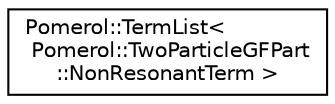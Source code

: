 digraph "Graphical Class Hierarchy"
{
  edge [fontname="Helvetica",fontsize="10",labelfontname="Helvetica",labelfontsize="10"];
  node [fontname="Helvetica",fontsize="10",shape=record];
  rankdir="LR";
  Node0 [label="Pomerol::TermList\<\l Pomerol::TwoParticleGFPart\l::NonResonantTerm \>",height=0.2,width=0.4,color="black", fillcolor="white", style="filled",URL="$class_pomerol_1_1_term_list.html"];
}
